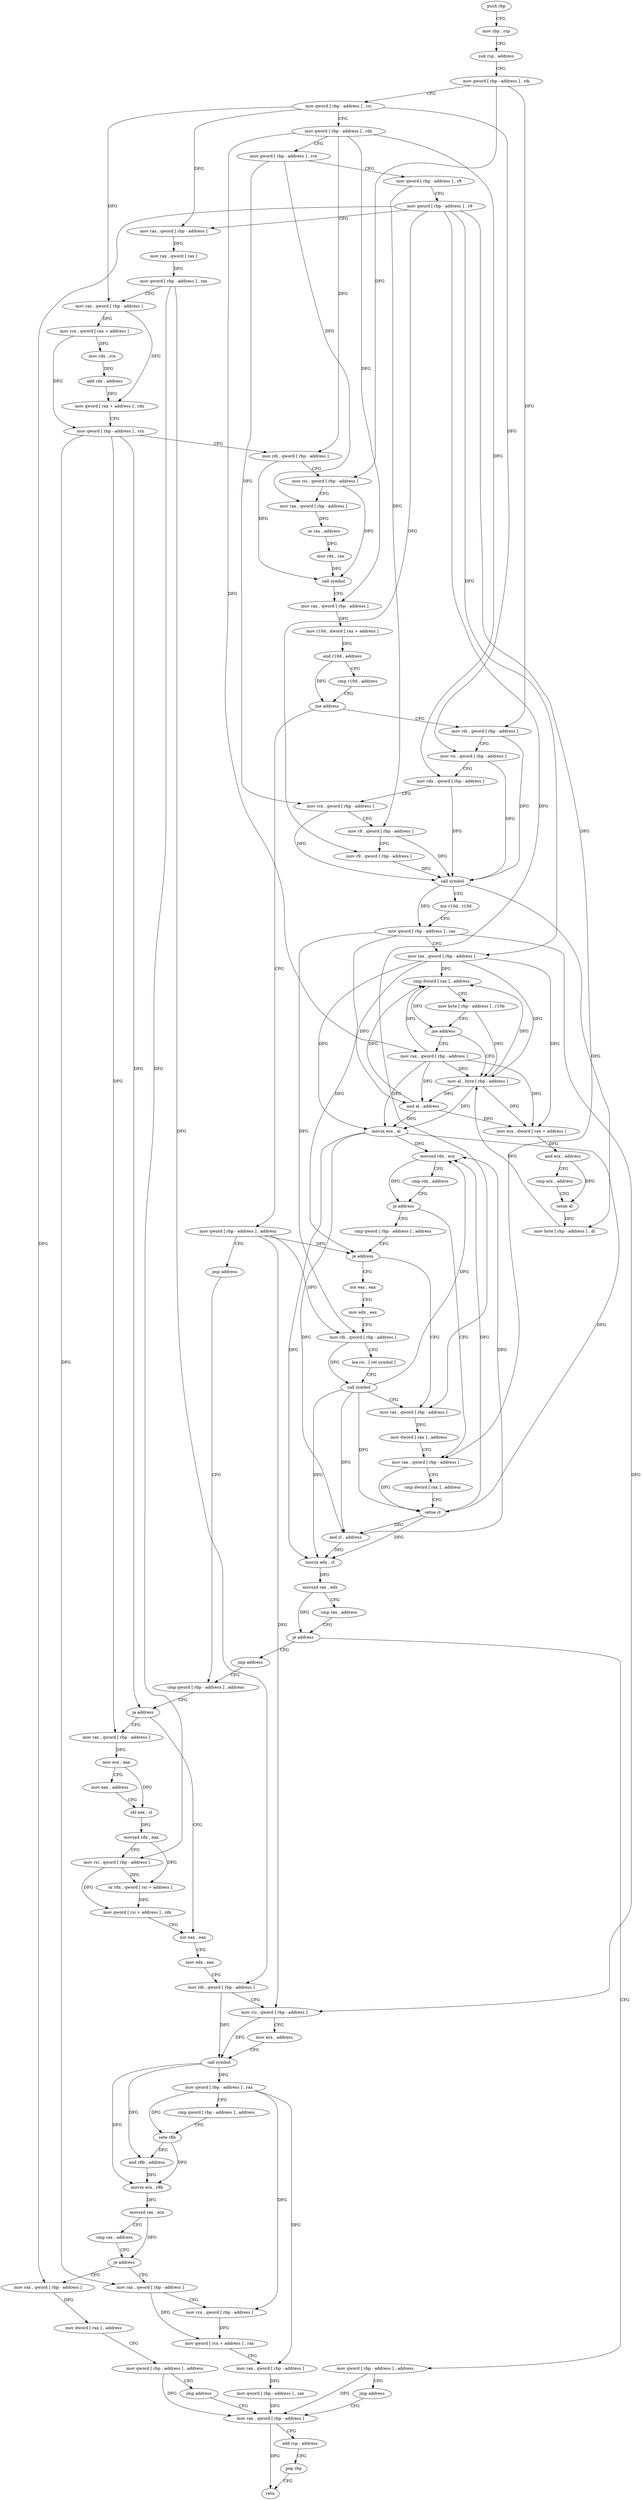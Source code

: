 digraph "func" {
"4269264" [label = "push rbp" ]
"4269265" [label = "mov rbp , rsp" ]
"4269268" [label = "sub rsp , address" ]
"4269272" [label = "mov qword [ rbp - address ] , rdi" ]
"4269276" [label = "mov qword [ rbp - address ] , rsi" ]
"4269280" [label = "mov qword [ rbp - address ] , rdx" ]
"4269284" [label = "mov qword [ rbp - address ] , rcx" ]
"4269288" [label = "mov qword [ rbp - address ] , r8" ]
"4269292" [label = "mov qword [ rbp - address ] , r9" ]
"4269296" [label = "mov rax , qword [ rbp - address ]" ]
"4269300" [label = "mov rax , qword [ rax ]" ]
"4269303" [label = "mov qword [ rbp - address ] , rax" ]
"4269307" [label = "mov rax , qword [ rbp - address ]" ]
"4269311" [label = "mov rcx , qword [ rax + address ]" ]
"4269315" [label = "mov rdx , rcx" ]
"4269318" [label = "add rdx , address" ]
"4269325" [label = "mov qword [ rax + address ] , rdx" ]
"4269329" [label = "mov qword [ rbp - address ] , rcx" ]
"4269333" [label = "mov rdi , qword [ rbp - address ]" ]
"4269337" [label = "mov rsi , qword [ rbp - address ]" ]
"4269341" [label = "mov rax , qword [ rbp - address ]" ]
"4269345" [label = "or rax , address" ]
"4269351" [label = "mov rdx , rax" ]
"4269354" [label = "call symbol" ]
"4269359" [label = "mov rax , qword [ rbp - address ]" ]
"4269363" [label = "mov r10d , dword [ rax + address ]" ]
"4269367" [label = "and r10d , address" ]
"4269374" [label = "cmp r10d , address" ]
"4269378" [label = "jne address" ]
"4269397" [label = "mov rdi , qword [ rbp - address ]" ]
"4269384" [label = "mov qword [ rbp - address ] , address" ]
"4269401" [label = "mov rsi , qword [ rbp - address ]" ]
"4269405" [label = "mov rdx , qword [ rbp - address ]" ]
"4269409" [label = "mov rcx , qword [ rbp - address ]" ]
"4269413" [label = "mov r8 , qword [ rbp - address ]" ]
"4269417" [label = "mov r9 , qword [ rbp - address ]" ]
"4269421" [label = "call symbol" ]
"4269426" [label = "xor r10d , r10d" ]
"4269429" [label = "mov qword [ rbp - address ] , rax" ]
"4269433" [label = "mov rax , qword [ rbp - address ]" ]
"4269437" [label = "cmp dword [ rax ] , address" ]
"4269440" [label = "mov byte [ rbp - address ] , r10b" ]
"4269444" [label = "jne address" ]
"4269472" [label = "mov al , byte [ rbp - address ]" ]
"4269450" [label = "mov rax , qword [ rbp - address ]" ]
"4269392" [label = "jmp address" ]
"4269581" [label = "cmp qword [ rbp - address ] , address" ]
"4269475" [label = "and al , address" ]
"4269477" [label = "movzx ecx , al" ]
"4269480" [label = "movsxd rdx , ecx" ]
"4269483" [label = "cmp rdx , address" ]
"4269487" [label = "je address" ]
"4269534" [label = "mov rax , qword [ rbp - address ]" ]
"4269493" [label = "cmp qword [ rbp - address ] , address" ]
"4269454" [label = "mov ecx , dword [ rax + address ]" ]
"4269457" [label = "and ecx , address" ]
"4269463" [label = "cmp ecx , address" ]
"4269466" [label = "setne dl" ]
"4269469" [label = "mov byte [ rbp - address ] , dl" ]
"4269586" [label = "ja address" ]
"4269626" [label = "xor eax , eax" ]
"4269592" [label = "mov rax , qword [ rbp - address ]" ]
"4269538" [label = "cmp dword [ rax ] , address" ]
"4269541" [label = "setne cl" ]
"4269544" [label = "and cl , address" ]
"4269547" [label = "movzx edx , cl" ]
"4269550" [label = "movsxd rax , edx" ]
"4269553" [label = "cmp rax , address" ]
"4269557" [label = "je address" ]
"4269576" [label = "jmp address" ]
"4269563" [label = "mov qword [ rbp - address ] , address" ]
"4269498" [label = "je address" ]
"4269524" [label = "mov rax , qword [ rbp - address ]" ]
"4269504" [label = "xor eax , eax" ]
"4269628" [label = "mov edx , eax" ]
"4269630" [label = "mov rdi , qword [ rbp - address ]" ]
"4269634" [label = "mov rsi , qword [ rbp - address ]" ]
"4269638" [label = "mov ecx , address" ]
"4269643" [label = "call symbol" ]
"4269648" [label = "mov qword [ rbp - address ] , rax" ]
"4269652" [label = "cmp qword [ rbp - address ] , address" ]
"4269657" [label = "sete r8b" ]
"4269661" [label = "and r8b , address" ]
"4269665" [label = "movzx ecx , r8b" ]
"4269669" [label = "movsxd rax , ecx" ]
"4269672" [label = "cmp rax , address" ]
"4269676" [label = "je address" ]
"4269705" [label = "mov rax , qword [ rbp - address ]" ]
"4269682" [label = "mov rax , qword [ rbp - address ]" ]
"4269596" [label = "mov ecx , eax" ]
"4269598" [label = "mov eax , address" ]
"4269603" [label = "shl eax , cl" ]
"4269605" [label = "movsxd rdx , eax" ]
"4269608" [label = "mov rsi , qword [ rbp - address ]" ]
"4269612" [label = "or rdx , qword [ rsi + address ]" ]
"4269619" [label = "mov qword [ rsi + address ] , rdx" ]
"4269571" [label = "jmp address" ]
"4269725" [label = "mov rax , qword [ rbp - address ]" ]
"4269528" [label = "mov dword [ rax ] , address" ]
"4269506" [label = "mov edx , eax" ]
"4269508" [label = "mov rdi , qword [ rbp - address ]" ]
"4269512" [label = "lea rsi , [ rel symbol ]" ]
"4269519" [label = "call symbol" ]
"4269709" [label = "mov rcx , qword [ rbp - address ]" ]
"4269713" [label = "mov qword [ rcx + address ] , rax" ]
"4269717" [label = "mov rax , qword [ rbp - address ]" ]
"4269721" [label = "mov qword [ rbp - address ] , rax" ]
"4269686" [label = "mov dword [ rax ] , address" ]
"4269692" [label = "mov qword [ rbp - address ] , address" ]
"4269700" [label = "jmp address" ]
"4269729" [label = "add rsp , address" ]
"4269733" [label = "pop rbp" ]
"4269734" [label = "retn" ]
"4269264" -> "4269265" [ label = "CFG" ]
"4269265" -> "4269268" [ label = "CFG" ]
"4269268" -> "4269272" [ label = "CFG" ]
"4269272" -> "4269276" [ label = "CFG" ]
"4269272" -> "4269337" [ label = "DFG" ]
"4269272" -> "4269397" [ label = "DFG" ]
"4269276" -> "4269280" [ label = "CFG" ]
"4269276" -> "4269296" [ label = "DFG" ]
"4269276" -> "4269307" [ label = "DFG" ]
"4269276" -> "4269401" [ label = "DFG" ]
"4269280" -> "4269284" [ label = "CFG" ]
"4269280" -> "4269333" [ label = "DFG" ]
"4269280" -> "4269359" [ label = "DFG" ]
"4269280" -> "4269405" [ label = "DFG" ]
"4269280" -> "4269450" [ label = "DFG" ]
"4269284" -> "4269288" [ label = "CFG" ]
"4269284" -> "4269341" [ label = "DFG" ]
"4269284" -> "4269409" [ label = "DFG" ]
"4269288" -> "4269292" [ label = "CFG" ]
"4269288" -> "4269413" [ label = "DFG" ]
"4269292" -> "4269296" [ label = "CFG" ]
"4269292" -> "4269417" [ label = "DFG" ]
"4269292" -> "4269433" [ label = "DFG" ]
"4269292" -> "4269534" [ label = "DFG" ]
"4269292" -> "4269524" [ label = "DFG" ]
"4269292" -> "4269682" [ label = "DFG" ]
"4269296" -> "4269300" [ label = "DFG" ]
"4269300" -> "4269303" [ label = "DFG" ]
"4269303" -> "4269307" [ label = "CFG" ]
"4269303" -> "4269630" [ label = "DFG" ]
"4269303" -> "4269608" [ label = "DFG" ]
"4269307" -> "4269311" [ label = "DFG" ]
"4269307" -> "4269325" [ label = "DFG" ]
"4269311" -> "4269315" [ label = "DFG" ]
"4269311" -> "4269329" [ label = "DFG" ]
"4269315" -> "4269318" [ label = "DFG" ]
"4269318" -> "4269325" [ label = "DFG" ]
"4269325" -> "4269329" [ label = "CFG" ]
"4269329" -> "4269333" [ label = "CFG" ]
"4269329" -> "4269586" [ label = "DFG" ]
"4269329" -> "4269592" [ label = "DFG" ]
"4269329" -> "4269705" [ label = "DFG" ]
"4269333" -> "4269337" [ label = "CFG" ]
"4269333" -> "4269354" [ label = "DFG" ]
"4269337" -> "4269341" [ label = "CFG" ]
"4269337" -> "4269354" [ label = "DFG" ]
"4269341" -> "4269345" [ label = "DFG" ]
"4269345" -> "4269351" [ label = "DFG" ]
"4269351" -> "4269354" [ label = "DFG" ]
"4269354" -> "4269359" [ label = "CFG" ]
"4269359" -> "4269363" [ label = "DFG" ]
"4269363" -> "4269367" [ label = "DFG" ]
"4269367" -> "4269374" [ label = "CFG" ]
"4269367" -> "4269378" [ label = "DFG" ]
"4269374" -> "4269378" [ label = "CFG" ]
"4269378" -> "4269397" [ label = "CFG" ]
"4269378" -> "4269384" [ label = "CFG" ]
"4269397" -> "4269401" [ label = "CFG" ]
"4269397" -> "4269421" [ label = "DFG" ]
"4269384" -> "4269392" [ label = "CFG" ]
"4269384" -> "4269498" [ label = "DFG" ]
"4269384" -> "4269634" [ label = "DFG" ]
"4269384" -> "4269508" [ label = "DFG" ]
"4269401" -> "4269405" [ label = "CFG" ]
"4269401" -> "4269421" [ label = "DFG" ]
"4269405" -> "4269409" [ label = "CFG" ]
"4269405" -> "4269421" [ label = "DFG" ]
"4269409" -> "4269413" [ label = "CFG" ]
"4269409" -> "4269421" [ label = "DFG" ]
"4269413" -> "4269417" [ label = "CFG" ]
"4269413" -> "4269421" [ label = "DFG" ]
"4269417" -> "4269421" [ label = "DFG" ]
"4269421" -> "4269426" [ label = "CFG" ]
"4269421" -> "4269429" [ label = "DFG" ]
"4269421" -> "4269469" [ label = "DFG" ]
"4269426" -> "4269429" [ label = "CFG" ]
"4269429" -> "4269433" [ label = "CFG" ]
"4269429" -> "4269498" [ label = "DFG" ]
"4269429" -> "4269634" [ label = "DFG" ]
"4269429" -> "4269508" [ label = "DFG" ]
"4269433" -> "4269437" [ label = "DFG" ]
"4269433" -> "4269472" [ label = "DFG" ]
"4269433" -> "4269475" [ label = "DFG" ]
"4269433" -> "4269477" [ label = "DFG" ]
"4269433" -> "4269454" [ label = "DFG" ]
"4269437" -> "4269440" [ label = "CFG" ]
"4269437" -> "4269444" [ label = "DFG" ]
"4269440" -> "4269444" [ label = "CFG" ]
"4269440" -> "4269472" [ label = "DFG" ]
"4269444" -> "4269472" [ label = "CFG" ]
"4269444" -> "4269450" [ label = "CFG" ]
"4269472" -> "4269475" [ label = "DFG" ]
"4269472" -> "4269437" [ label = "DFG" ]
"4269472" -> "4269477" [ label = "DFG" ]
"4269472" -> "4269454" [ label = "DFG" ]
"4269450" -> "4269454" [ label = "DFG" ]
"4269450" -> "4269437" [ label = "DFG" ]
"4269450" -> "4269475" [ label = "DFG" ]
"4269450" -> "4269477" [ label = "DFG" ]
"4269450" -> "4269472" [ label = "DFG" ]
"4269392" -> "4269581" [ label = "CFG" ]
"4269581" -> "4269586" [ label = "CFG" ]
"4269475" -> "4269477" [ label = "DFG" ]
"4269475" -> "4269437" [ label = "DFG" ]
"4269475" -> "4269454" [ label = "DFG" ]
"4269477" -> "4269480" [ label = "DFG" ]
"4269477" -> "4269541" [ label = "DFG" ]
"4269477" -> "4269544" [ label = "DFG" ]
"4269477" -> "4269547" [ label = "DFG" ]
"4269480" -> "4269483" [ label = "CFG" ]
"4269480" -> "4269487" [ label = "DFG" ]
"4269483" -> "4269487" [ label = "CFG" ]
"4269487" -> "4269534" [ label = "CFG" ]
"4269487" -> "4269493" [ label = "CFG" ]
"4269534" -> "4269538" [ label = "CFG" ]
"4269534" -> "4269541" [ label = "DFG" ]
"4269493" -> "4269498" [ label = "CFG" ]
"4269454" -> "4269457" [ label = "DFG" ]
"4269457" -> "4269463" [ label = "CFG" ]
"4269457" -> "4269466" [ label = "DFG" ]
"4269463" -> "4269466" [ label = "CFG" ]
"4269466" -> "4269469" [ label = "DFG" ]
"4269469" -> "4269472" [ label = "DFG" ]
"4269586" -> "4269626" [ label = "CFG" ]
"4269586" -> "4269592" [ label = "CFG" ]
"4269626" -> "4269628" [ label = "CFG" ]
"4269592" -> "4269596" [ label = "DFG" ]
"4269538" -> "4269541" [ label = "CFG" ]
"4269541" -> "4269544" [ label = "DFG" ]
"4269541" -> "4269480" [ label = "DFG" ]
"4269541" -> "4269547" [ label = "DFG" ]
"4269544" -> "4269547" [ label = "DFG" ]
"4269544" -> "4269480" [ label = "DFG" ]
"4269547" -> "4269550" [ label = "DFG" ]
"4269550" -> "4269553" [ label = "CFG" ]
"4269550" -> "4269557" [ label = "DFG" ]
"4269553" -> "4269557" [ label = "CFG" ]
"4269557" -> "4269576" [ label = "CFG" ]
"4269557" -> "4269563" [ label = "CFG" ]
"4269576" -> "4269581" [ label = "CFG" ]
"4269563" -> "4269571" [ label = "CFG" ]
"4269563" -> "4269725" [ label = "DFG" ]
"4269498" -> "4269524" [ label = "CFG" ]
"4269498" -> "4269504" [ label = "CFG" ]
"4269524" -> "4269528" [ label = "DFG" ]
"4269504" -> "4269506" [ label = "CFG" ]
"4269628" -> "4269630" [ label = "CFG" ]
"4269630" -> "4269634" [ label = "CFG" ]
"4269630" -> "4269643" [ label = "DFG" ]
"4269634" -> "4269638" [ label = "CFG" ]
"4269634" -> "4269643" [ label = "DFG" ]
"4269638" -> "4269643" [ label = "CFG" ]
"4269643" -> "4269648" [ label = "DFG" ]
"4269643" -> "4269661" [ label = "DFG" ]
"4269643" -> "4269665" [ label = "DFG" ]
"4269648" -> "4269652" [ label = "CFG" ]
"4269648" -> "4269657" [ label = "DFG" ]
"4269648" -> "4269709" [ label = "DFG" ]
"4269648" -> "4269717" [ label = "DFG" ]
"4269652" -> "4269657" [ label = "CFG" ]
"4269657" -> "4269661" [ label = "DFG" ]
"4269657" -> "4269665" [ label = "DFG" ]
"4269661" -> "4269665" [ label = "DFG" ]
"4269665" -> "4269669" [ label = "DFG" ]
"4269669" -> "4269672" [ label = "CFG" ]
"4269669" -> "4269676" [ label = "DFG" ]
"4269672" -> "4269676" [ label = "CFG" ]
"4269676" -> "4269705" [ label = "CFG" ]
"4269676" -> "4269682" [ label = "CFG" ]
"4269705" -> "4269709" [ label = "CFG" ]
"4269705" -> "4269713" [ label = "DFG" ]
"4269682" -> "4269686" [ label = "DFG" ]
"4269596" -> "4269598" [ label = "CFG" ]
"4269596" -> "4269603" [ label = "DFG" ]
"4269598" -> "4269603" [ label = "CFG" ]
"4269603" -> "4269605" [ label = "DFG" ]
"4269605" -> "4269608" [ label = "CFG" ]
"4269605" -> "4269612" [ label = "DFG" ]
"4269608" -> "4269612" [ label = "DFG" ]
"4269608" -> "4269619" [ label = "DFG" ]
"4269612" -> "4269619" [ label = "DFG" ]
"4269619" -> "4269626" [ label = "CFG" ]
"4269571" -> "4269725" [ label = "CFG" ]
"4269725" -> "4269729" [ label = "CFG" ]
"4269725" -> "4269734" [ label = "DFG" ]
"4269528" -> "4269534" [ label = "CFG" ]
"4269506" -> "4269508" [ label = "CFG" ]
"4269508" -> "4269512" [ label = "CFG" ]
"4269508" -> "4269519" [ label = "DFG" ]
"4269512" -> "4269519" [ label = "CFG" ]
"4269519" -> "4269524" [ label = "CFG" ]
"4269519" -> "4269480" [ label = "DFG" ]
"4269519" -> "4269544" [ label = "DFG" ]
"4269519" -> "4269547" [ label = "DFG" ]
"4269519" -> "4269541" [ label = "DFG" ]
"4269709" -> "4269713" [ label = "DFG" ]
"4269713" -> "4269717" [ label = "CFG" ]
"4269717" -> "4269721" [ label = "DFG" ]
"4269721" -> "4269725" [ label = "DFG" ]
"4269686" -> "4269692" [ label = "CFG" ]
"4269692" -> "4269700" [ label = "CFG" ]
"4269692" -> "4269725" [ label = "DFG" ]
"4269700" -> "4269725" [ label = "CFG" ]
"4269729" -> "4269733" [ label = "CFG" ]
"4269733" -> "4269734" [ label = "CFG" ]
}
